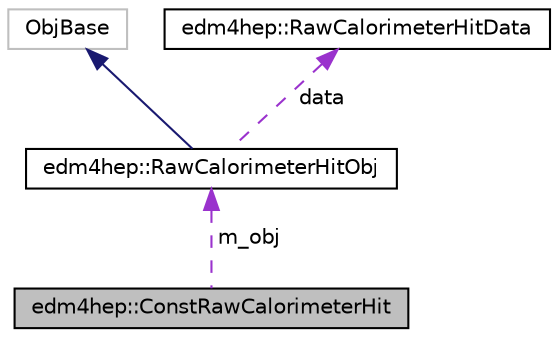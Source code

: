 digraph "edm4hep::ConstRawCalorimeterHit"
{
 // LATEX_PDF_SIZE
  edge [fontname="Helvetica",fontsize="10",labelfontname="Helvetica",labelfontsize="10"];
  node [fontname="Helvetica",fontsize="10",shape=record];
  Node1 [label="edm4hep::ConstRawCalorimeterHit",height=0.2,width=0.4,color="black", fillcolor="grey75", style="filled", fontcolor="black",tooltip="Raw calorimeter hit."];
  Node2 -> Node1 [dir="back",color="darkorchid3",fontsize="10",style="dashed",label=" m_obj" ,fontname="Helvetica"];
  Node2 [label="edm4hep::RawCalorimeterHitObj",height=0.2,width=0.4,color="black", fillcolor="white", style="filled",URL="$classedm4hep_1_1_raw_calorimeter_hit_obj.html",tooltip=" "];
  Node3 -> Node2 [dir="back",color="midnightblue",fontsize="10",style="solid",fontname="Helvetica"];
  Node3 [label="ObjBase",height=0.2,width=0.4,color="grey75", fillcolor="white", style="filled",tooltip=" "];
  Node4 -> Node2 [dir="back",color="darkorchid3",fontsize="10",style="dashed",label=" data" ,fontname="Helvetica"];
  Node4 [label="edm4hep::RawCalorimeterHitData",height=0.2,width=0.4,color="black", fillcolor="white", style="filled",URL="$classedm4hep_1_1_raw_calorimeter_hit_data.html",tooltip="Raw calorimeter hit."];
}
